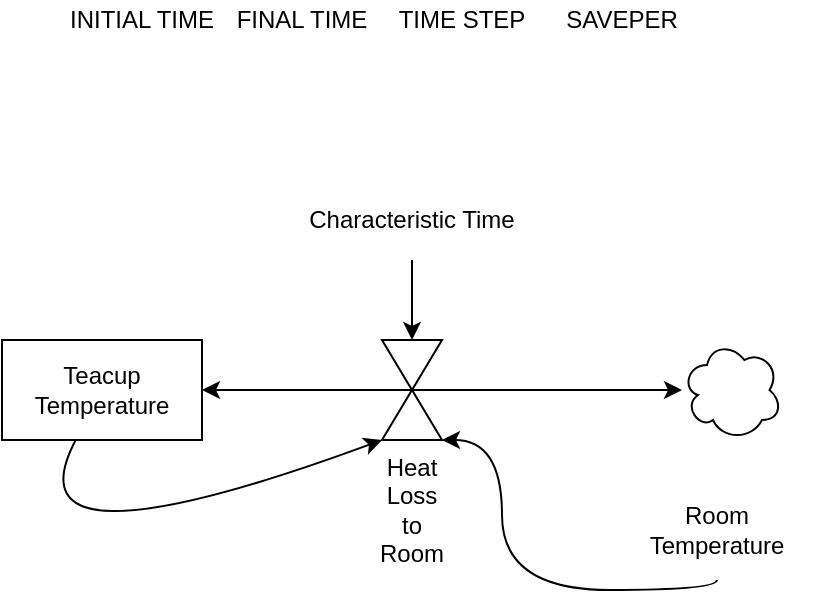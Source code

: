 <mxfile version="20.6.2" type="device"><diagram id="nHi-_M6qC4rsmJ_72PdH" name="Page-1"><mxGraphModel dx="744" dy="680" grid="1" gridSize="10" guides="1" tooltips="1" connect="1" arrows="1" fold="1" page="1" pageScale="1" pageWidth="850" pageHeight="1100" math="0" shadow="0"><root><mxCell id="0"/><mxCell id="1" parent="0"/><UserObject label="%Name%" placeholders="1" Name="Teacup Temperature" Doc="The temperature of the teacup" Units="C" _initial="100" _equation="-  Heat Loss to Room " _pysd_type="IntegStructure" id="4TX2-69w3CT22Hbb08V7-1"><mxCell style="rounded=0;whiteSpace=wrap;html=1;" parent="1" vertex="1"><mxGeometry x="110" y="300" width="100" height="50" as="geometry"/></mxCell></UserObject><mxCell id="4TX2-69w3CT22Hbb08V7-4" style="edgeStyle=orthogonalEdgeStyle;rounded=0;orthogonalLoop=1;jettySize=auto;html=1;exitX=0.5;exitY=0.5;exitDx=0;exitDy=0;exitPerimeter=0;" parent="1" source="4TX2-69w3CT22Hbb08V7-2" target="4TX2-69w3CT22Hbb08V7-1" edge="1"><mxGeometry relative="1" as="geometry"/></mxCell><UserObject label="%Name%" placeholders="1" Name="Heat Loss to Room" Doc="The loss of heat to room" Units="J/s" _equation="   ( Teacup Temperature -  Room Temperature ) /  Characteristic Time  " _pysd_type="AbstractElement" _initial="" id="4TX2-69w3CT22Hbb08V7-2"><mxCell style="shape=collate;whiteSpace=wrap;html=1;points=[[0,0,0,0,0],[0,0.5,0,0,0],[0,1,0,0,0],[0.5,0,0,0,0],[0.5,0.5,0,0,0],[0.5,1,0,0,0],[1,0,0,0,0],[1,0.5,0,0,0],[1,1,0,0,0]];labelPosition=center;verticalLabelPosition=bottom;align=center;verticalAlign=top;" parent="1" vertex="1"><mxGeometry x="300" y="300" width="30" height="50" as="geometry"/></mxCell></UserObject><mxCell id="4TX2-69w3CT22Hbb08V7-5" value="" style="ellipse;shape=cloud;whiteSpace=wrap;html=1;" parent="1" vertex="1"><mxGeometry x="450" y="300" width="50" height="50" as="geometry"/></mxCell><mxCell id="4TX2-69w3CT22Hbb08V7-6" value="" style="endArrow=classic;html=1;rounded=0;exitX=0.5;exitY=0.5;exitDx=0;exitDy=0;exitPerimeter=0;" parent="1" source="4TX2-69w3CT22Hbb08V7-2" target="4TX2-69w3CT22Hbb08V7-5" edge="1"><mxGeometry width="50" height="50" relative="1" as="geometry"><mxPoint x="350" y="440" as="sourcePoint"/><mxPoint x="400" y="390" as="targetPoint"/></mxGeometry></mxCell><mxCell id="4TX2-69w3CT22Hbb08V7-7" value="" style="curved=1;endArrow=classic;html=1;rounded=0;entryX=0;entryY=1;entryDx=0;entryDy=0;entryPerimeter=0;" parent="1" source="4TX2-69w3CT22Hbb08V7-1" target="4TX2-69w3CT22Hbb08V7-2" edge="1"><mxGeometry width="50" height="50" relative="1" as="geometry"><mxPoint x="230" y="490" as="sourcePoint"/><mxPoint x="280" y="440" as="targetPoint"/><Array as="points"><mxPoint x="110" y="420"/></Array></mxGeometry></mxCell><mxCell id="4TX2-69w3CT22Hbb08V7-9" style="edgeStyle=orthogonalEdgeStyle;rounded=0;orthogonalLoop=1;jettySize=auto;html=1;curved=1;" parent="1" source="4TX2-69w3CT22Hbb08V7-8" target="4TX2-69w3CT22Hbb08V7-2" edge="1"><mxGeometry relative="1" as="geometry"/></mxCell><UserObject label="%Name%" placeholders="1" Name="Characteristic Time" Doc="The time constant for the teacup" Units="-" _initial="10" _pysd_type="AbstractUnchangeableConstant" _equation="" id="4TX2-69w3CT22Hbb08V7-8"><mxCell style="text;html=1;strokeColor=none;fillColor=none;align=center;verticalAlign=middle;whiteSpace=wrap;overflow=hidden;" parent="1" vertex="1"><mxGeometry x="250" y="220" width="130" height="40" as="geometry"/></mxCell></UserObject><mxCell id="4TX2-69w3CT22Hbb08V7-11" style="edgeStyle=orthogonalEdgeStyle;rounded=0;orthogonalLoop=1;jettySize=auto;html=1;entryX=1;entryY=1;entryDx=0;entryDy=0;entryPerimeter=0;curved=1;" parent="1" source="4TX2-69w3CT22Hbb08V7-10" target="4TX2-69w3CT22Hbb08V7-2" edge="1"><mxGeometry relative="1" as="geometry"><Array as="points"><mxPoint x="360" y="425"/><mxPoint x="360" y="350"/></Array></mxGeometry></mxCell><UserObject label="%Name%" placeholders="1" Name="Room Temperature" Doc="" Units="C" _initial="20" _pysd_type="AbstractUnchangeableConstant" _equation="" id="4TX2-69w3CT22Hbb08V7-10"><mxCell style="text;html=1;strokeColor=none;fillColor=none;align=center;verticalAlign=middle;whiteSpace=wrap;overflow=hidden;" parent="1" vertex="1"><mxGeometry x="420" y="370" width="95" height="50" as="geometry"/></mxCell></UserObject><UserObject label="%Name%" placeholders="1" Name="INITIAL TIME" Doc="Initial time of the simulation" Units="-" _initial="0" _pysd_type="ControlVar" _equation="" id="4js4L4JS_ij2CAjp7QS7-1"><mxCell style="text;html=1;strokeColor=none;fillColor=none;align=center;verticalAlign=middle;whiteSpace=wrap;overflow=hidden;" parent="1" vertex="1"><mxGeometry x="140" y="130" width="80" height="20" as="geometry"/></mxCell></UserObject><UserObject label="%Name%" placeholders="1" Name="FINAL TIME" Doc="Final time of the simulation" Units="-" _initial="10" _pysd_type="ControlVar" _equation="" id="4js4L4JS_ij2CAjp7QS7-2"><mxCell style="text;html=1;strokeColor=none;fillColor=none;align=center;verticalAlign=middle;whiteSpace=wrap;overflow=hidden;" parent="1" vertex="1"><mxGeometry x="220" y="130" width="80" height="20" as="geometry"/></mxCell></UserObject><UserObject label="%Name%" placeholders="1" Name="TIME STEP" Doc="Time step of the simulation" Units="-" _initial="1" _pysd_type="ControlVar" _equation="" id="4js4L4JS_ij2CAjp7QS7-3"><mxCell style="text;html=1;strokeColor=none;fillColor=none;align=center;verticalAlign=middle;whiteSpace=wrap;overflow=hidden;" parent="1" vertex="1"><mxGeometry x="300" y="130" width="80" height="20" as="geometry"/></mxCell></UserObject><UserObject label="%Name%" placeholders="1" Name="SAVEPER" Doc="The frequency with which output is stored." Units="-" _initial="1" _pysd_type="ControlVar" _equation="" id="4js4L4JS_ij2CAjp7QS7-4"><mxCell style="text;html=1;strokeColor=none;fillColor=none;align=center;verticalAlign=middle;whiteSpace=wrap;overflow=hidden;" parent="1" vertex="1"><mxGeometry x="380" y="130" width="80" height="20" as="geometry"/></mxCell></UserObject></root></mxGraphModel></diagram></mxfile>